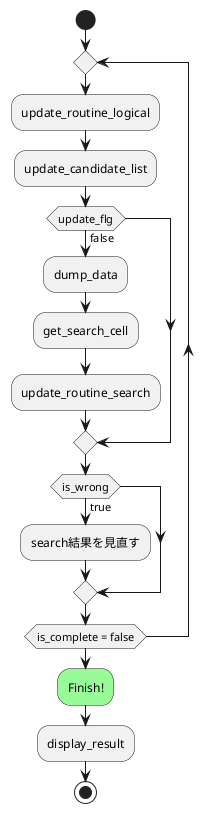 @startuml

start

repeat 
    :update_routine_logical;
    :update_candidate_list;

    if (update_flg) then (false)
        :dump_data;
        :get_search_cell;
        :update_routine_search;
    endif

    if (is_wrong) then (true)
        :search結果を見直す;
    endif 

repeat while (is_complete = false)


#PaleGreen:Finish!;
:display_result;

stop

@enduml